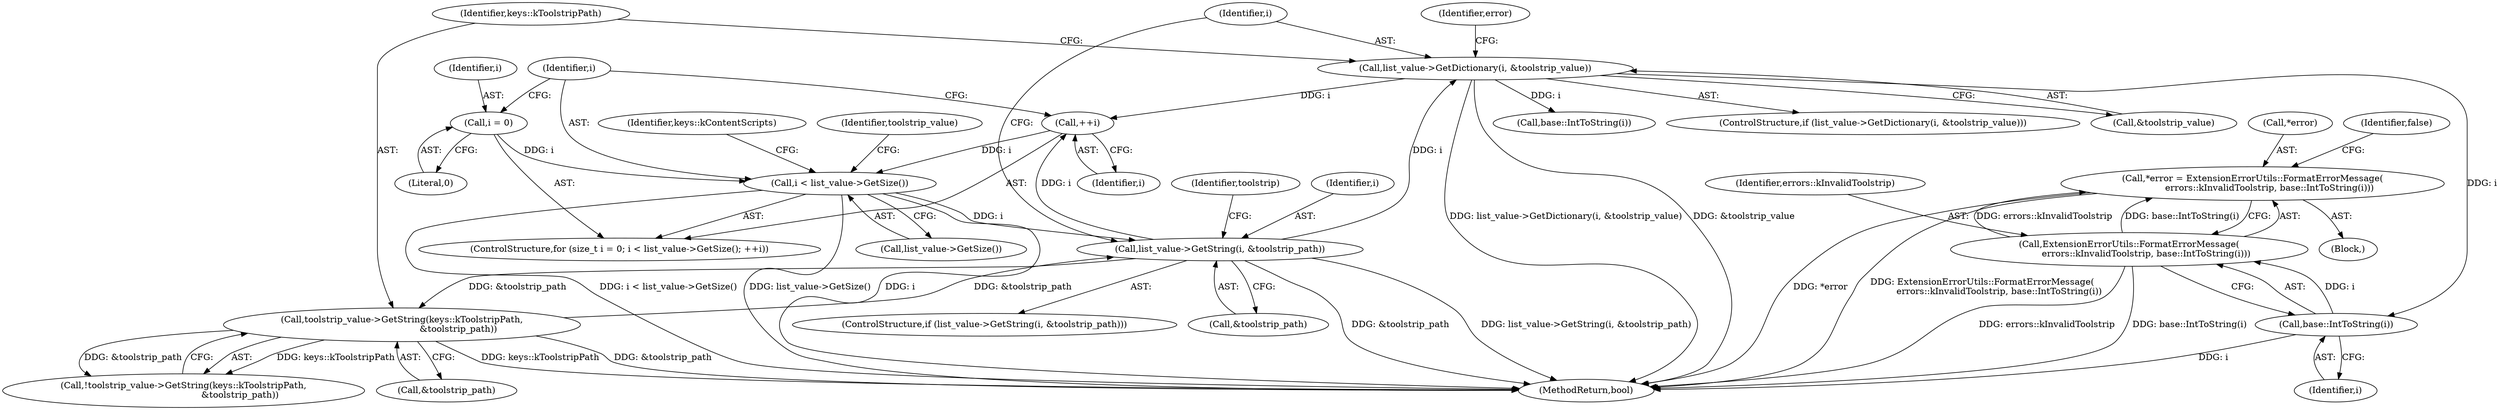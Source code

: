 digraph "0_Chrome_c63f2b7fe4fe2977f858a8e36d5f48db17eff2e7_30@pointer" {
"1001012" [label="(Call,*error = ExtensionErrorUtils::FormatErrorMessage(\n            errors::kInvalidToolstrip, base::IntToString(i)))"];
"1001015" [label="(Call,ExtensionErrorUtils::FormatErrorMessage(\n            errors::kInvalidToolstrip, base::IntToString(i)))"];
"1001017" [label="(Call,base::IntToString(i))"];
"1000985" [label="(Call,list_value->GetDictionary(i, &toolstrip_value))"];
"1000974" [label="(Call,list_value->GetString(i, &toolstrip_path))"];
"1000961" [label="(Call,i < list_value->GetSize())"];
"1000964" [label="(Call,++i)"];
"1000958" [label="(Call,i = 0)"];
"1000992" [label="(Call,toolstrip_value->GetString(keys::kToolstripPath,\n                                        &toolstrip_path))"];
"1000960" [label="(Literal,0)"];
"1001013" [label="(Call,*error)"];
"1000963" [label="(Call,list_value->GetSize())"];
"1000973" [label="(ControlStructure,if (list_value->GetString(i, &toolstrip_path)))"];
"1001020" [label="(Identifier,false)"];
"1000965" [label="(Identifier,i)"];
"1000987" [label="(Call,&toolstrip_value)"];
"1001016" [label="(Identifier,errors::kInvalidToolstrip)"];
"1000962" [label="(Identifier,i)"];
"1001025" [label="(Identifier,keys::kContentScripts)"];
"1001012" [label="(Call,*error = ExtensionErrorUtils::FormatErrorMessage(\n            errors::kInvalidToolstrip, base::IntToString(i)))"];
"1001015" [label="(Call,ExtensionErrorUtils::FormatErrorMessage(\n            errors::kInvalidToolstrip, base::IntToString(i)))"];
"1000974" [label="(Call,list_value->GetString(i, &toolstrip_path))"];
"1000985" [label="(Call,list_value->GetDictionary(i, &toolstrip_value))"];
"1000980" [label="(Identifier,toolstrip)"];
"1000961" [label="(Call,i < list_value->GetSize())"];
"1000975" [label="(Identifier,i)"];
"1000994" [label="(Call,&toolstrip_path)"];
"1000956" [label="(ControlStructure,for (size_t i = 0; i < list_value->GetSize(); ++i))"];
"1000958" [label="(Call,i = 0)"];
"1000970" [label="(Identifier,toolstrip_value)"];
"1000991" [label="(Call,!toolstrip_value->GetString(keys::kToolstripPath,\n                                        &toolstrip_path))"];
"1002360" [label="(MethodReturn,bool)"];
"1001018" [label="(Identifier,i)"];
"1001011" [label="(Block,)"];
"1000964" [label="(Call,++i)"];
"1001017" [label="(Call,base::IntToString(i))"];
"1000959" [label="(Identifier,i)"];
"1001002" [label="(Call,base::IntToString(i))"];
"1000986" [label="(Identifier,i)"];
"1000976" [label="(Call,&toolstrip_path)"];
"1000992" [label="(Call,toolstrip_value->GetString(keys::kToolstripPath,\n                                        &toolstrip_path))"];
"1001014" [label="(Identifier,error)"];
"1000993" [label="(Identifier,keys::kToolstripPath)"];
"1000984" [label="(ControlStructure,if (list_value->GetDictionary(i, &toolstrip_value)))"];
"1001012" -> "1001011"  [label="AST: "];
"1001012" -> "1001015"  [label="CFG: "];
"1001013" -> "1001012"  [label="AST: "];
"1001015" -> "1001012"  [label="AST: "];
"1001020" -> "1001012"  [label="CFG: "];
"1001012" -> "1002360"  [label="DDG: ExtensionErrorUtils::FormatErrorMessage(\n            errors::kInvalidToolstrip, base::IntToString(i))"];
"1001012" -> "1002360"  [label="DDG: *error"];
"1001015" -> "1001012"  [label="DDG: errors::kInvalidToolstrip"];
"1001015" -> "1001012"  [label="DDG: base::IntToString(i)"];
"1001015" -> "1001017"  [label="CFG: "];
"1001016" -> "1001015"  [label="AST: "];
"1001017" -> "1001015"  [label="AST: "];
"1001015" -> "1002360"  [label="DDG: errors::kInvalidToolstrip"];
"1001015" -> "1002360"  [label="DDG: base::IntToString(i)"];
"1001017" -> "1001015"  [label="DDG: i"];
"1001017" -> "1001018"  [label="CFG: "];
"1001018" -> "1001017"  [label="AST: "];
"1001017" -> "1002360"  [label="DDG: i"];
"1000985" -> "1001017"  [label="DDG: i"];
"1000985" -> "1000984"  [label="AST: "];
"1000985" -> "1000987"  [label="CFG: "];
"1000986" -> "1000985"  [label="AST: "];
"1000987" -> "1000985"  [label="AST: "];
"1000993" -> "1000985"  [label="CFG: "];
"1001014" -> "1000985"  [label="CFG: "];
"1000985" -> "1002360"  [label="DDG: &toolstrip_value"];
"1000985" -> "1002360"  [label="DDG: list_value->GetDictionary(i, &toolstrip_value)"];
"1000985" -> "1000964"  [label="DDG: i"];
"1000974" -> "1000985"  [label="DDG: i"];
"1000985" -> "1001002"  [label="DDG: i"];
"1000974" -> "1000973"  [label="AST: "];
"1000974" -> "1000976"  [label="CFG: "];
"1000975" -> "1000974"  [label="AST: "];
"1000976" -> "1000974"  [label="AST: "];
"1000980" -> "1000974"  [label="CFG: "];
"1000986" -> "1000974"  [label="CFG: "];
"1000974" -> "1002360"  [label="DDG: list_value->GetString(i, &toolstrip_path)"];
"1000974" -> "1002360"  [label="DDG: &toolstrip_path"];
"1000974" -> "1000964"  [label="DDG: i"];
"1000961" -> "1000974"  [label="DDG: i"];
"1000992" -> "1000974"  [label="DDG: &toolstrip_path"];
"1000974" -> "1000992"  [label="DDG: &toolstrip_path"];
"1000961" -> "1000956"  [label="AST: "];
"1000961" -> "1000963"  [label="CFG: "];
"1000962" -> "1000961"  [label="AST: "];
"1000963" -> "1000961"  [label="AST: "];
"1000970" -> "1000961"  [label="CFG: "];
"1001025" -> "1000961"  [label="CFG: "];
"1000961" -> "1002360"  [label="DDG: i"];
"1000961" -> "1002360"  [label="DDG: i < list_value->GetSize()"];
"1000961" -> "1002360"  [label="DDG: list_value->GetSize()"];
"1000964" -> "1000961"  [label="DDG: i"];
"1000958" -> "1000961"  [label="DDG: i"];
"1000964" -> "1000956"  [label="AST: "];
"1000964" -> "1000965"  [label="CFG: "];
"1000965" -> "1000964"  [label="AST: "];
"1000962" -> "1000964"  [label="CFG: "];
"1000958" -> "1000956"  [label="AST: "];
"1000958" -> "1000960"  [label="CFG: "];
"1000959" -> "1000958"  [label="AST: "];
"1000960" -> "1000958"  [label="AST: "];
"1000962" -> "1000958"  [label="CFG: "];
"1000992" -> "1000991"  [label="AST: "];
"1000992" -> "1000994"  [label="CFG: "];
"1000993" -> "1000992"  [label="AST: "];
"1000994" -> "1000992"  [label="AST: "];
"1000991" -> "1000992"  [label="CFG: "];
"1000992" -> "1002360"  [label="DDG: keys::kToolstripPath"];
"1000992" -> "1002360"  [label="DDG: &toolstrip_path"];
"1000992" -> "1000991"  [label="DDG: keys::kToolstripPath"];
"1000992" -> "1000991"  [label="DDG: &toolstrip_path"];
}
